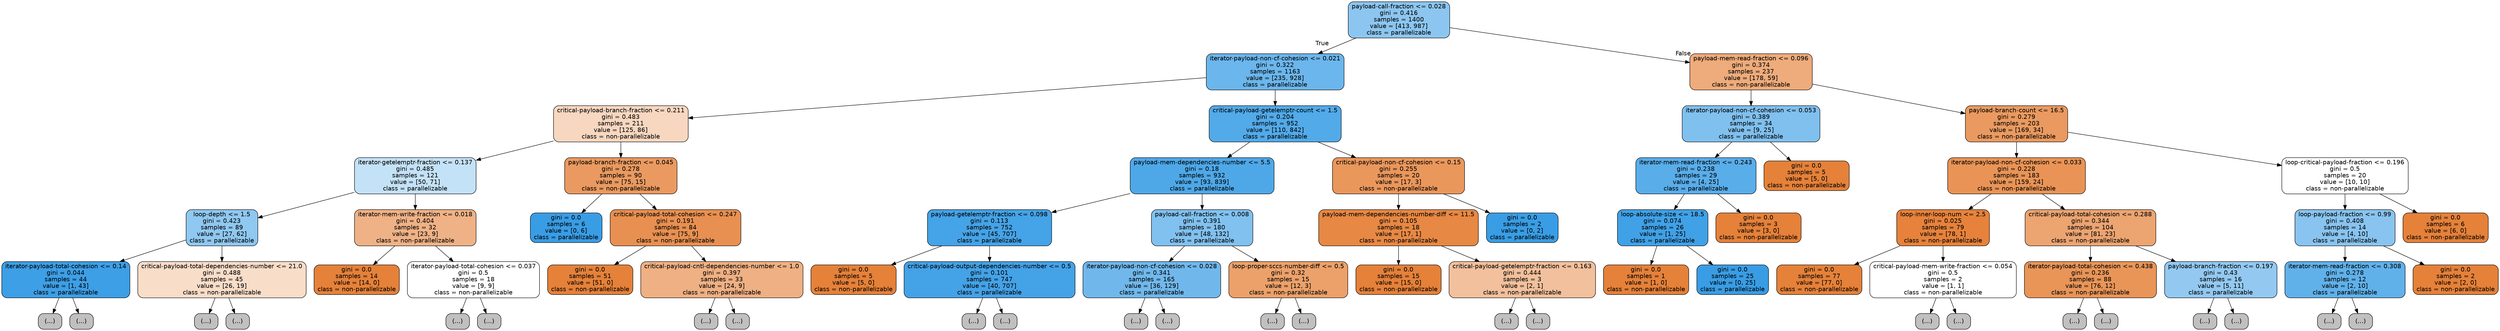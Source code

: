 digraph Tree {
node [shape=box, style="filled, rounded", color="black", fontname=helvetica] ;
edge [fontname=helvetica] ;
0 [label="payload-call-fraction <= 0.028\ngini = 0.416\nsamples = 1400\nvalue = [413, 987]\nclass = parallelizable", fillcolor="#399de594"] ;
1 [label="iterator-payload-non-cf-cohesion <= 0.021\ngini = 0.322\nsamples = 1163\nvalue = [235, 928]\nclass = parallelizable", fillcolor="#399de5be"] ;
0 -> 1 [labeldistance=2.5, labelangle=45, headlabel="True"] ;
2 [label="critical-payload-branch-fraction <= 0.211\ngini = 0.483\nsamples = 211\nvalue = [125, 86]\nclass = non-parallelizable", fillcolor="#e5813950"] ;
1 -> 2 ;
3 [label="iterator-getelemptr-fraction <= 0.137\ngini = 0.485\nsamples = 121\nvalue = [50, 71]\nclass = parallelizable", fillcolor="#399de54b"] ;
2 -> 3 ;
4 [label="loop-depth <= 1.5\ngini = 0.423\nsamples = 89\nvalue = [27, 62]\nclass = parallelizable", fillcolor="#399de590"] ;
3 -> 4 ;
5 [label="iterator-payload-total-cohesion <= 0.14\ngini = 0.044\nsamples = 44\nvalue = [1, 43]\nclass = parallelizable", fillcolor="#399de5f9"] ;
4 -> 5 ;
6 [label="(...)", fillcolor="#C0C0C0"] ;
5 -> 6 ;
7 [label="(...)", fillcolor="#C0C0C0"] ;
5 -> 7 ;
8 [label="critical-payload-total-dependencies-number <= 21.0\ngini = 0.488\nsamples = 45\nvalue = [26, 19]\nclass = non-parallelizable", fillcolor="#e5813945"] ;
4 -> 8 ;
9 [label="(...)", fillcolor="#C0C0C0"] ;
8 -> 9 ;
16 [label="(...)", fillcolor="#C0C0C0"] ;
8 -> 16 ;
21 [label="iterator-mem-write-fraction <= 0.018\ngini = 0.404\nsamples = 32\nvalue = [23, 9]\nclass = non-parallelizable", fillcolor="#e581399b"] ;
3 -> 21 ;
22 [label="gini = 0.0\nsamples = 14\nvalue = [14, 0]\nclass = non-parallelizable", fillcolor="#e58139ff"] ;
21 -> 22 ;
23 [label="iterator-payload-total-cohesion <= 0.037\ngini = 0.5\nsamples = 18\nvalue = [9, 9]\nclass = non-parallelizable", fillcolor="#e5813900"] ;
21 -> 23 ;
24 [label="(...)", fillcolor="#C0C0C0"] ;
23 -> 24 ;
25 [label="(...)", fillcolor="#C0C0C0"] ;
23 -> 25 ;
34 [label="payload-branch-fraction <= 0.045\ngini = 0.278\nsamples = 90\nvalue = [75, 15]\nclass = non-parallelizable", fillcolor="#e58139cc"] ;
2 -> 34 ;
35 [label="gini = 0.0\nsamples = 6\nvalue = [0, 6]\nclass = parallelizable", fillcolor="#399de5ff"] ;
34 -> 35 ;
36 [label="critical-payload-total-cohesion <= 0.247\ngini = 0.191\nsamples = 84\nvalue = [75, 9]\nclass = non-parallelizable", fillcolor="#e58139e0"] ;
34 -> 36 ;
37 [label="gini = 0.0\nsamples = 51\nvalue = [51, 0]\nclass = non-parallelizable", fillcolor="#e58139ff"] ;
36 -> 37 ;
38 [label="critical-payload-cntl-dependencies-number <= 1.0\ngini = 0.397\nsamples = 33\nvalue = [24, 9]\nclass = non-parallelizable", fillcolor="#e581399f"] ;
36 -> 38 ;
39 [label="(...)", fillcolor="#C0C0C0"] ;
38 -> 39 ;
46 [label="(...)", fillcolor="#C0C0C0"] ;
38 -> 46 ;
51 [label="critical-payload-getelemptr-count <= 1.5\ngini = 0.204\nsamples = 952\nvalue = [110, 842]\nclass = parallelizable", fillcolor="#399de5de"] ;
1 -> 51 ;
52 [label="payload-mem-dependencies-number <= 5.5\ngini = 0.18\nsamples = 932\nvalue = [93, 839]\nclass = parallelizable", fillcolor="#399de5e3"] ;
51 -> 52 ;
53 [label="payload-getelemptr-fraction <= 0.098\ngini = 0.113\nsamples = 752\nvalue = [45, 707]\nclass = parallelizable", fillcolor="#399de5ef"] ;
52 -> 53 ;
54 [label="gini = 0.0\nsamples = 5\nvalue = [5, 0]\nclass = non-parallelizable", fillcolor="#e58139ff"] ;
53 -> 54 ;
55 [label="critical-payload-output-dependencies-number <= 0.5\ngini = 0.101\nsamples = 747\nvalue = [40, 707]\nclass = parallelizable", fillcolor="#399de5f1"] ;
53 -> 55 ;
56 [label="(...)", fillcolor="#C0C0C0"] ;
55 -> 56 ;
113 [label="(...)", fillcolor="#C0C0C0"] ;
55 -> 113 ;
130 [label="payload-call-fraction <= 0.008\ngini = 0.391\nsamples = 180\nvalue = [48, 132]\nclass = parallelizable", fillcolor="#399de5a2"] ;
52 -> 130 ;
131 [label="iterator-payload-non-cf-cohesion <= 0.028\ngini = 0.341\nsamples = 165\nvalue = [36, 129]\nclass = parallelizable", fillcolor="#399de5b8"] ;
130 -> 131 ;
132 [label="(...)", fillcolor="#C0C0C0"] ;
131 -> 132 ;
139 [label="(...)", fillcolor="#C0C0C0"] ;
131 -> 139 ;
166 [label="loop-proper-sccs-number-diff <= 0.5\ngini = 0.32\nsamples = 15\nvalue = [12, 3]\nclass = non-parallelizable", fillcolor="#e58139bf"] ;
130 -> 166 ;
167 [label="(...)", fillcolor="#C0C0C0"] ;
166 -> 167 ;
170 [label="(...)", fillcolor="#C0C0C0"] ;
166 -> 170 ;
171 [label="critical-payload-non-cf-cohesion <= 0.15\ngini = 0.255\nsamples = 20\nvalue = [17, 3]\nclass = non-parallelizable", fillcolor="#e58139d2"] ;
51 -> 171 ;
172 [label="payload-mem-dependencies-number-diff <= 11.5\ngini = 0.105\nsamples = 18\nvalue = [17, 1]\nclass = non-parallelizable", fillcolor="#e58139f0"] ;
171 -> 172 ;
173 [label="gini = 0.0\nsamples = 15\nvalue = [15, 0]\nclass = non-parallelizable", fillcolor="#e58139ff"] ;
172 -> 173 ;
174 [label="critical-payload-getelemptr-fraction <= 0.163\ngini = 0.444\nsamples = 3\nvalue = [2, 1]\nclass = non-parallelizable", fillcolor="#e581397f"] ;
172 -> 174 ;
175 [label="(...)", fillcolor="#C0C0C0"] ;
174 -> 175 ;
176 [label="(...)", fillcolor="#C0C0C0"] ;
174 -> 176 ;
177 [label="gini = 0.0\nsamples = 2\nvalue = [0, 2]\nclass = parallelizable", fillcolor="#399de5ff"] ;
171 -> 177 ;
178 [label="payload-mem-read-fraction <= 0.096\ngini = 0.374\nsamples = 237\nvalue = [178, 59]\nclass = non-parallelizable", fillcolor="#e58139aa"] ;
0 -> 178 [labeldistance=2.5, labelangle=-45, headlabel="False"] ;
179 [label="iterator-payload-non-cf-cohesion <= 0.053\ngini = 0.389\nsamples = 34\nvalue = [9, 25]\nclass = parallelizable", fillcolor="#399de5a3"] ;
178 -> 179 ;
180 [label="iterator-mem-read-fraction <= 0.243\ngini = 0.238\nsamples = 29\nvalue = [4, 25]\nclass = parallelizable", fillcolor="#399de5d6"] ;
179 -> 180 ;
181 [label="loop-absolute-size <= 18.5\ngini = 0.074\nsamples = 26\nvalue = [1, 25]\nclass = parallelizable", fillcolor="#399de5f5"] ;
180 -> 181 ;
182 [label="gini = 0.0\nsamples = 1\nvalue = [1, 0]\nclass = non-parallelizable", fillcolor="#e58139ff"] ;
181 -> 182 ;
183 [label="gini = 0.0\nsamples = 25\nvalue = [0, 25]\nclass = parallelizable", fillcolor="#399de5ff"] ;
181 -> 183 ;
184 [label="gini = 0.0\nsamples = 3\nvalue = [3, 0]\nclass = non-parallelizable", fillcolor="#e58139ff"] ;
180 -> 184 ;
185 [label="gini = 0.0\nsamples = 5\nvalue = [5, 0]\nclass = non-parallelizable", fillcolor="#e58139ff"] ;
179 -> 185 ;
186 [label="payload-branch-count <= 16.5\ngini = 0.279\nsamples = 203\nvalue = [169, 34]\nclass = non-parallelizable", fillcolor="#e58139cc"] ;
178 -> 186 ;
187 [label="iterator-payload-non-cf-cohesion <= 0.033\ngini = 0.228\nsamples = 183\nvalue = [159, 24]\nclass = non-parallelizable", fillcolor="#e58139d9"] ;
186 -> 187 ;
188 [label="loop-inner-loop-num <= 2.5\ngini = 0.025\nsamples = 79\nvalue = [78, 1]\nclass = non-parallelizable", fillcolor="#e58139fc"] ;
187 -> 188 ;
189 [label="gini = 0.0\nsamples = 77\nvalue = [77, 0]\nclass = non-parallelizable", fillcolor="#e58139ff"] ;
188 -> 189 ;
190 [label="critical-payload-mem-write-fraction <= 0.054\ngini = 0.5\nsamples = 2\nvalue = [1, 1]\nclass = non-parallelizable", fillcolor="#e5813900"] ;
188 -> 190 ;
191 [label="(...)", fillcolor="#C0C0C0"] ;
190 -> 191 ;
192 [label="(...)", fillcolor="#C0C0C0"] ;
190 -> 192 ;
193 [label="critical-payload-total-cohesion <= 0.288\ngini = 0.344\nsamples = 104\nvalue = [81, 23]\nclass = non-parallelizable", fillcolor="#e58139b7"] ;
187 -> 193 ;
194 [label="iterator-payload-total-cohesion <= 0.438\ngini = 0.236\nsamples = 88\nvalue = [76, 12]\nclass = non-parallelizable", fillcolor="#e58139d7"] ;
193 -> 194 ;
195 [label="(...)", fillcolor="#C0C0C0"] ;
194 -> 195 ;
208 [label="(...)", fillcolor="#C0C0C0"] ;
194 -> 208 ;
213 [label="payload-branch-fraction <= 0.197\ngini = 0.43\nsamples = 16\nvalue = [5, 11]\nclass = parallelizable", fillcolor="#399de58b"] ;
193 -> 213 ;
214 [label="(...)", fillcolor="#C0C0C0"] ;
213 -> 214 ;
217 [label="(...)", fillcolor="#C0C0C0"] ;
213 -> 217 ;
218 [label="loop-critical-payload-fraction <= 0.196\ngini = 0.5\nsamples = 20\nvalue = [10, 10]\nclass = non-parallelizable", fillcolor="#e5813900"] ;
186 -> 218 ;
219 [label="loop-payload-fraction <= 0.99\ngini = 0.408\nsamples = 14\nvalue = [4, 10]\nclass = parallelizable", fillcolor="#399de599"] ;
218 -> 219 ;
220 [label="iterator-mem-read-fraction <= 0.308\ngini = 0.278\nsamples = 12\nvalue = [2, 10]\nclass = parallelizable", fillcolor="#399de5cc"] ;
219 -> 220 ;
221 [label="(...)", fillcolor="#C0C0C0"] ;
220 -> 221 ;
224 [label="(...)", fillcolor="#C0C0C0"] ;
220 -> 224 ;
225 [label="gini = 0.0\nsamples = 2\nvalue = [2, 0]\nclass = non-parallelizable", fillcolor="#e58139ff"] ;
219 -> 225 ;
226 [label="gini = 0.0\nsamples = 6\nvalue = [6, 0]\nclass = non-parallelizable", fillcolor="#e58139ff"] ;
218 -> 226 ;
}